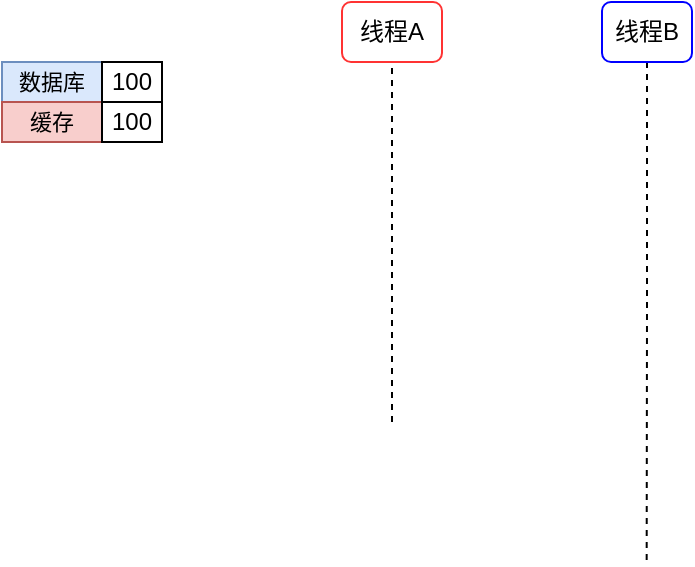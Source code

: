 <mxfile version="21.2.3" type="github">
  <diagram name="第 1 页" id="z1gU27IknUlDDUsyJ2qZ">
    <mxGraphModel dx="581" dy="354" grid="1" gridSize="10" guides="1" tooltips="1" connect="1" arrows="1" fold="1" page="1" pageScale="1" pageWidth="1169" pageHeight="827" math="0" shadow="0">
      <root>
        <mxCell id="0" />
        <mxCell id="1" parent="0" />
        <mxCell id="ilJ0-Uzo2o-Ag8Pwz9IC-1" value="线程A" style="rounded=1;whiteSpace=wrap;html=1;strokeColor=#FF3333;" vertex="1" parent="1">
          <mxGeometry x="400" y="130" width="50" height="30" as="geometry" />
        </mxCell>
        <mxCell id="ilJ0-Uzo2o-Ag8Pwz9IC-18" style="edgeStyle=orthogonalEdgeStyle;rounded=0;orthogonalLoop=1;jettySize=auto;html=1;exitX=0.5;exitY=1;exitDx=0;exitDy=0;endArrow=none;endFill=0;dashed=1;" edge="1" parent="1" source="ilJ0-Uzo2o-Ag8Pwz9IC-2">
          <mxGeometry relative="1" as="geometry">
            <mxPoint x="552.333" y="410" as="targetPoint" />
          </mxGeometry>
        </mxCell>
        <mxCell id="ilJ0-Uzo2o-Ag8Pwz9IC-2" value="线程B" style="rounded=1;whiteSpace=wrap;html=1;strokeColor=#0000FF;" vertex="1" parent="1">
          <mxGeometry x="530" y="130" width="45" height="30" as="geometry" />
        </mxCell>
        <mxCell id="ilJ0-Uzo2o-Ag8Pwz9IC-3" value="" style="endArrow=none;dashed=1;html=1;rounded=0;entryX=0.5;entryY=1;entryDx=0;entryDy=0;" edge="1" parent="1" target="ilJ0-Uzo2o-Ag8Pwz9IC-1">
          <mxGeometry width="50" height="50" relative="1" as="geometry">
            <mxPoint x="425" y="340" as="sourcePoint" />
            <mxPoint x="395" y="190" as="targetPoint" />
          </mxGeometry>
        </mxCell>
        <mxCell id="ilJ0-Uzo2o-Ag8Pwz9IC-17" value="" style="group" vertex="1" connectable="0" parent="1">
          <mxGeometry x="230" y="160" width="80" height="40" as="geometry" />
        </mxCell>
        <mxCell id="ilJ0-Uzo2o-Ag8Pwz9IC-12" value="" style="group" vertex="1" connectable="0" parent="ilJ0-Uzo2o-Ag8Pwz9IC-17">
          <mxGeometry width="80" height="20" as="geometry" />
        </mxCell>
        <mxCell id="ilJ0-Uzo2o-Ag8Pwz9IC-7" value="&lt;font style=&quot;font-size: 11px;&quot;&gt;数据库&lt;/font&gt;" style="rounded=0;whiteSpace=wrap;html=1;fillColor=#dae8fc;strokeColor=#6c8ebf;" vertex="1" parent="ilJ0-Uzo2o-Ag8Pwz9IC-12">
          <mxGeometry width="50" height="20" as="geometry" />
        </mxCell>
        <mxCell id="ilJ0-Uzo2o-Ag8Pwz9IC-8" value="100" style="rounded=0;whiteSpace=wrap;html=1;" vertex="1" parent="ilJ0-Uzo2o-Ag8Pwz9IC-12">
          <mxGeometry x="50" width="30" height="20" as="geometry" />
        </mxCell>
        <mxCell id="ilJ0-Uzo2o-Ag8Pwz9IC-16" value="" style="group" vertex="1" connectable="0" parent="ilJ0-Uzo2o-Ag8Pwz9IC-17">
          <mxGeometry y="20" width="80" height="20" as="geometry" />
        </mxCell>
        <mxCell id="ilJ0-Uzo2o-Ag8Pwz9IC-13" value="" style="group;fillColor=#f8cecc;strokeColor=#b85450;container=0;" vertex="1" connectable="0" parent="ilJ0-Uzo2o-Ag8Pwz9IC-16">
          <mxGeometry width="80" height="20" as="geometry" />
        </mxCell>
        <mxCell id="ilJ0-Uzo2o-Ag8Pwz9IC-14" value="&lt;font style=&quot;font-size: 11px;&quot;&gt;缓存&lt;/font&gt;" style="rounded=0;whiteSpace=wrap;html=1;fillColor=#f8cecc;strokeColor=#b85450;container=0;" vertex="1" parent="ilJ0-Uzo2o-Ag8Pwz9IC-16">
          <mxGeometry width="50" height="20" as="geometry" />
        </mxCell>
        <mxCell id="ilJ0-Uzo2o-Ag8Pwz9IC-15" value="100" style="rounded=0;whiteSpace=wrap;html=1;container=0;" vertex="1" parent="ilJ0-Uzo2o-Ag8Pwz9IC-16">
          <mxGeometry x="50" width="30" height="20" as="geometry" />
        </mxCell>
      </root>
    </mxGraphModel>
  </diagram>
</mxfile>
